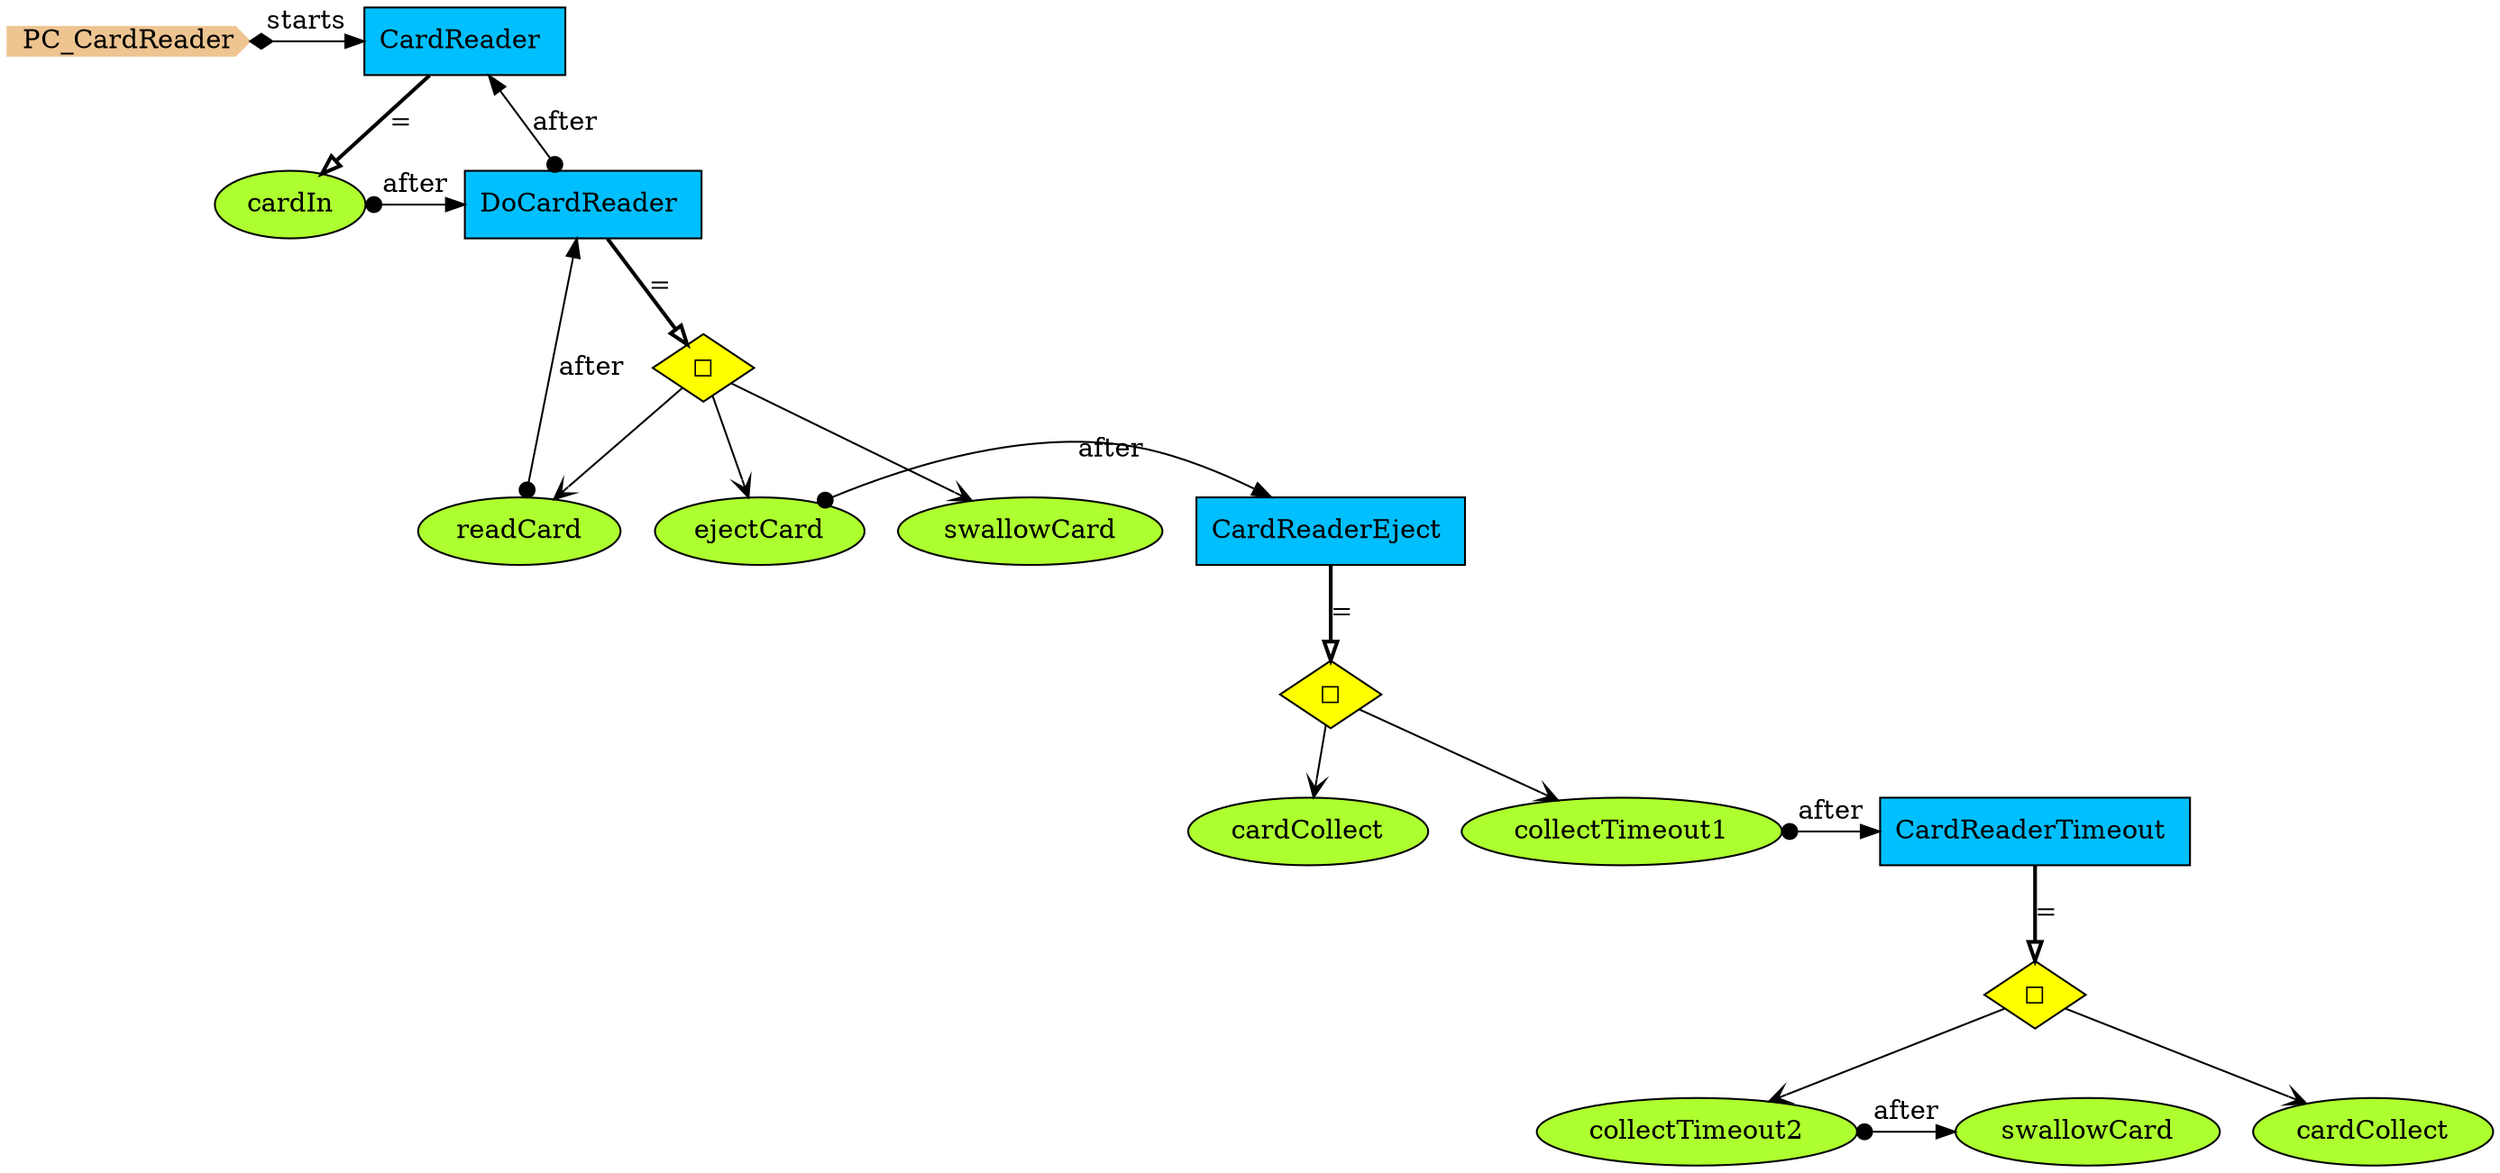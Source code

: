 digraph {
StartN_ [shape = cds,color=burlywood2,style=filled,height=.2,width=.2, label =PC_CardReader];
cardIn [shape=ellipse,fillcolor=greenyellow,style = filled,label="cardIn"];
OpDoCardReader [shape=diamond,fillcolor=yellow,style = filled,label="◻︎"];
swallowCard [shape=ellipse,fillcolor=greenyellow,style = filled,label="swallowCard"];
CardReaderEject [shape=box,fillcolor=deepskyblue,style = filled,label="CardReaderEject "];
cardCollect [shape=ellipse,fillcolor=greenyellow,style = filled,label="cardCollect"];
CardReaderTimeout [shape=box,fillcolor=deepskyblue,style = filled,label="CardReaderTimeout "];
collectTimeout2 [shape=ellipse,fillcolor=greenyellow,style = filled,label="collectTimeout2"];
swallowCard2 [shape=ellipse,fillcolor=greenyellow,style = filled,label="swallowCard"];
cardCollect2 [shape=ellipse,fillcolor=greenyellow,style = filled,label="cardCollect"];
OpCardReaderTimeout [shape=diamond,fillcolor=yellow,style = filled,label="◻︎"];
collectTimeout1 [shape=ellipse,fillcolor=greenyellow,style = filled,label="collectTimeout1"];
OpCardReaderEject [shape=diamond,fillcolor=yellow,style = filled,label="◻︎"];
readCard [shape=ellipse,fillcolor=greenyellow,style = filled,label="readCard"];
ejectCard [shape=ellipse,fillcolor=greenyellow,style = filled,label="ejectCard"];
DoCardReader [shape=box,fillcolor=deepskyblue,style = filled,label="DoCardReader "];
CardReader [shape=box,fillcolor=deepskyblue,style = filled,label="CardReader "];

{rank=same;swallowCard2,collectTimeout2}
{rank=same;CardReaderEject,ejectCard}
{rank=same;DoCardReader,cardIn}
{rank=same;CardReaderTimeout,collectTimeout1}
{rank=same;CardReader,StartN_}

DoCardReader->CardReader[arrowtail=dot,dir=both,label="after"];
OpCardReaderTimeout->collectTimeout2[arrowhead="open"];
collectTimeout1->CardReaderTimeout[arrowtail=dot,dir=both,label="after"];
OpCardReaderEject->cardCollect[arrowhead="open"];
readCard->DoCardReader[arrowtail=dot,dir=both,label="after"];
OpDoCardReader->swallowCard[arrowhead="open"];
cardIn->DoCardReader[arrowtail=dot,dir=both,label="after"];
CardReaderEject->OpCardReaderEject[arrowhead="onormal",penwidth=2,label="="];
CardReaderTimeout->OpCardReaderTimeout[arrowhead="onormal",penwidth=2,label="="];
DoCardReader->OpDoCardReader[arrowhead="onormal",penwidth=2,label="="];
CardReader->cardIn[arrowhead="onormal",penwidth=2,label="="];
StartN_->CardReader[arrowtail=diamond,dir=both,label="starts"];
OpDoCardReader->ejectCard[arrowhead="open"];
OpDoCardReader->readCard[arrowhead="open"];
ejectCard->CardReaderEject[arrowtail=dot,dir=both,label="after"];
OpCardReaderEject->collectTimeout1[arrowhead="open"];
OpCardReaderTimeout->cardCollect2[arrowhead="open"];
collectTimeout2->swallowCard2[arrowtail=dot,dir=both,label="after"];
}